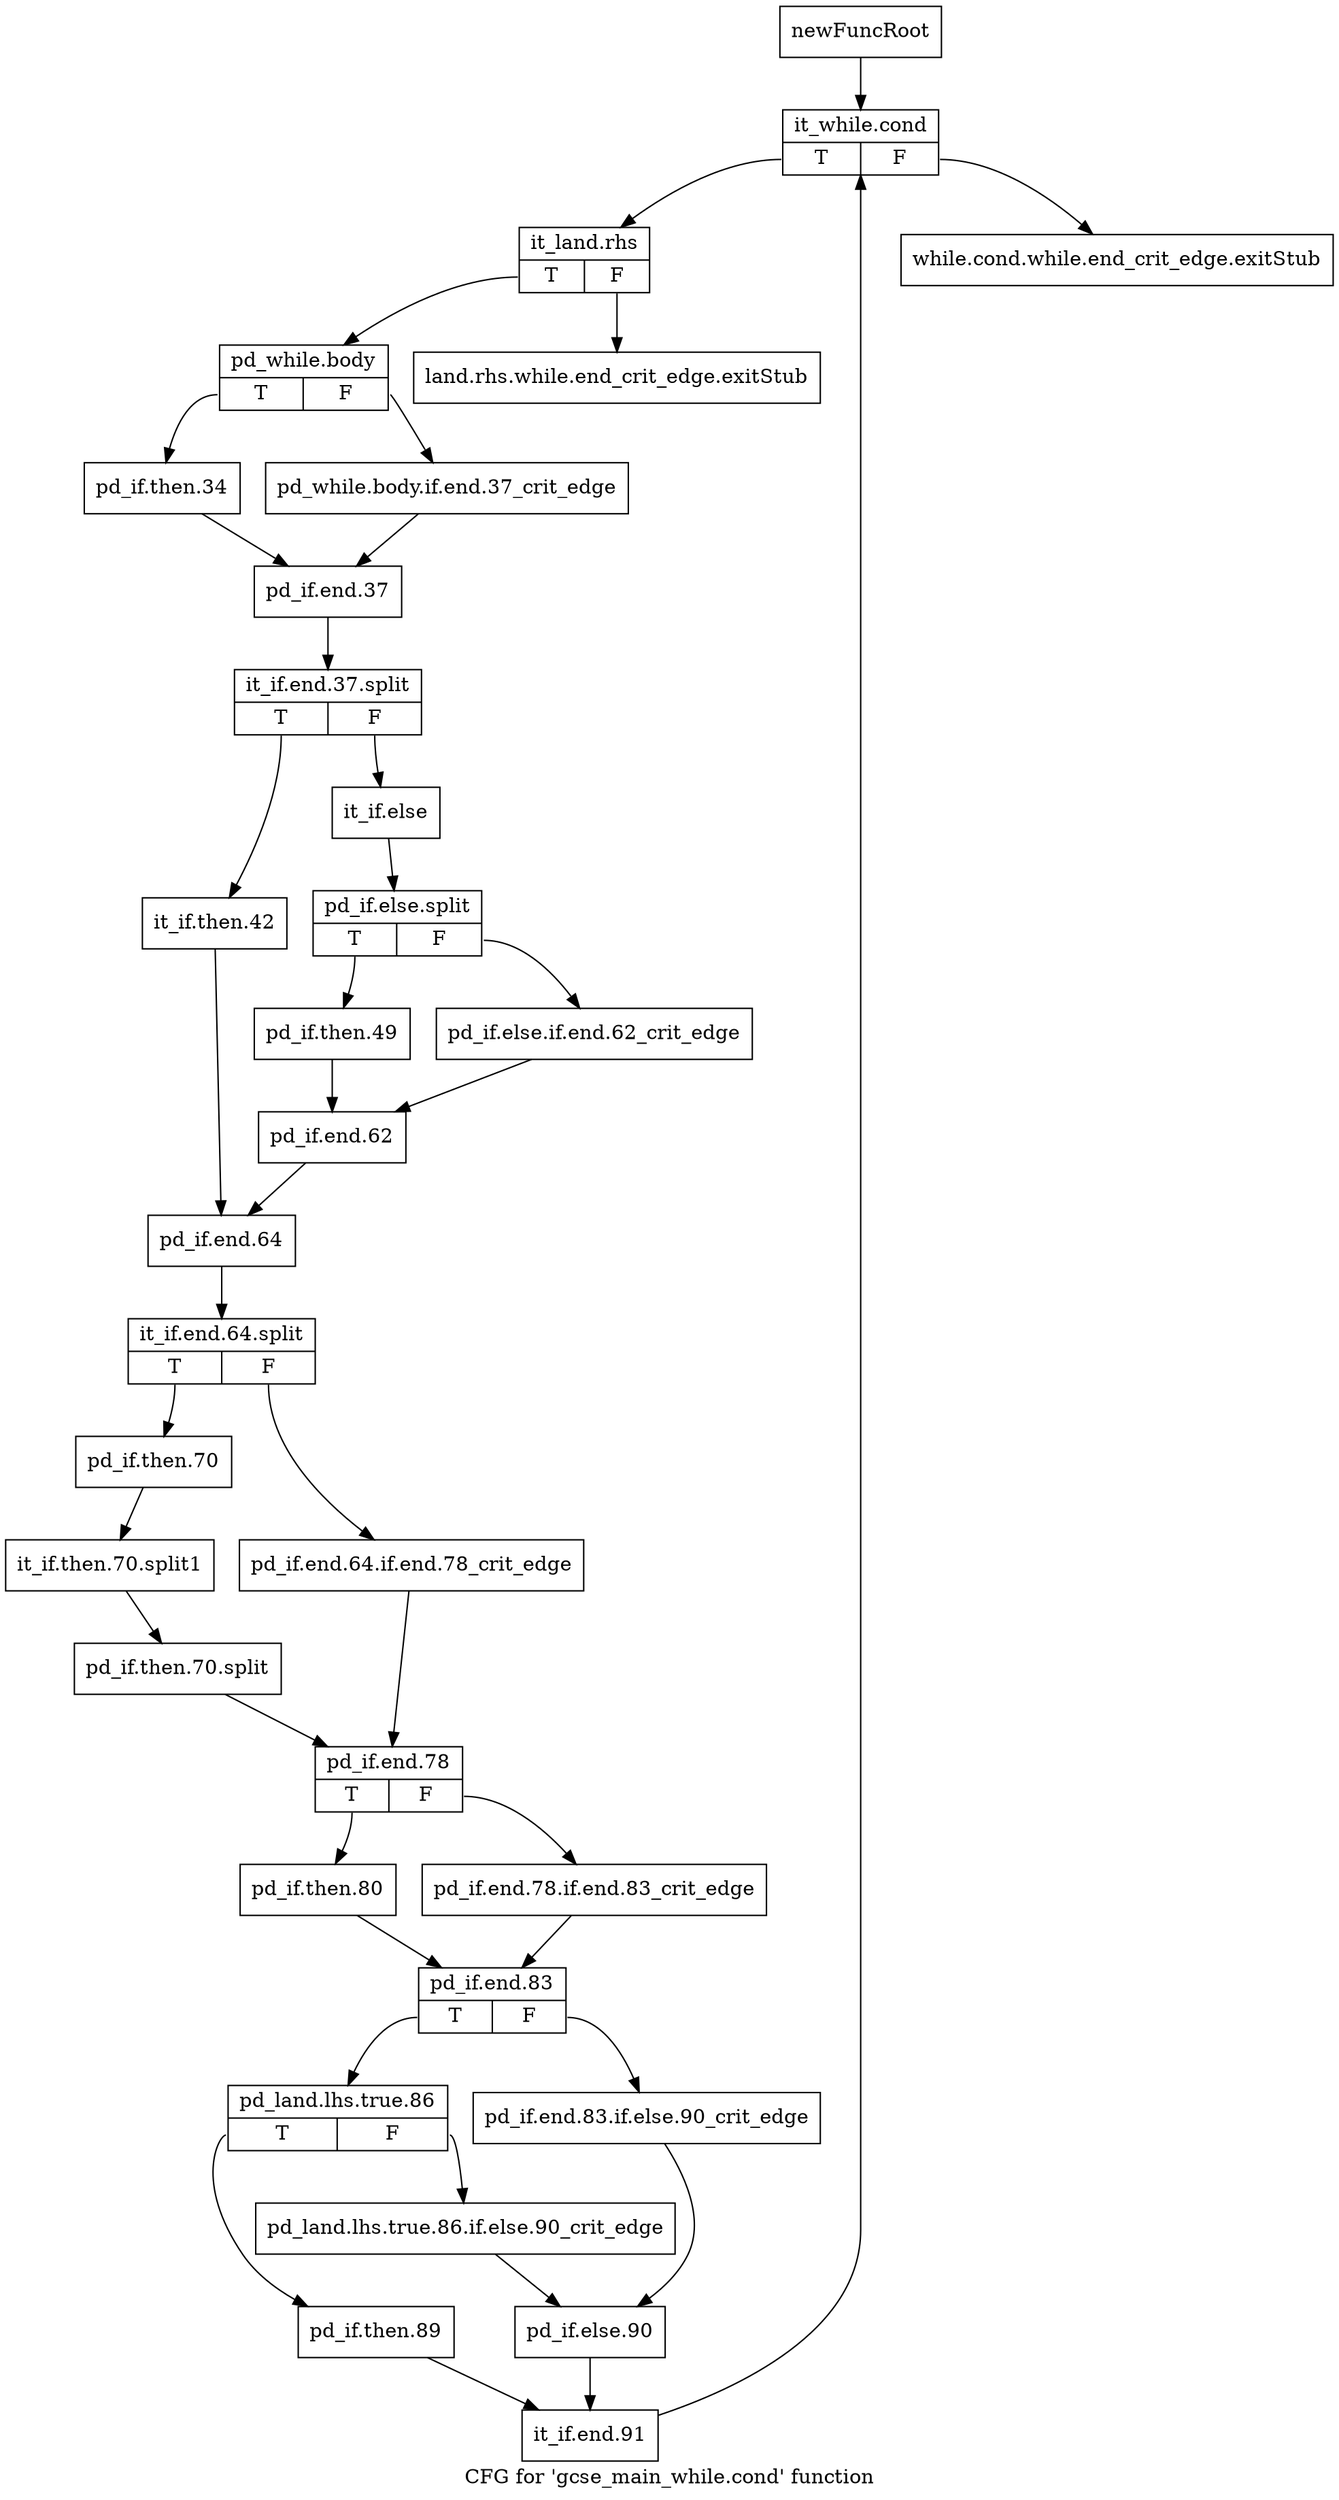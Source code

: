 digraph "CFG for 'gcse_main_while.cond' function" {
	label="CFG for 'gcse_main_while.cond' function";

	Node0xb0f20f0 [shape=record,label="{newFuncRoot}"];
	Node0xb0f20f0 -> Node0xb0f2a80;
	Node0xb0f2140 [shape=record,label="{while.cond.while.end_crit_edge.exitStub}"];
	Node0xb0f2190 [shape=record,label="{land.rhs.while.end_crit_edge.exitStub}"];
	Node0xb0f2a80 [shape=record,label="{it_while.cond|{<s0>T|<s1>F}}"];
	Node0xb0f2a80:s0 -> Node0xb0f2ad0;
	Node0xb0f2a80:s1 -> Node0xb0f2140;
	Node0xb0f2ad0 [shape=record,label="{it_land.rhs|{<s0>T|<s1>F}}"];
	Node0xb0f2ad0:s0 -> Node0xb0f2b20;
	Node0xb0f2ad0:s1 -> Node0xb0f2190;
	Node0xb0f2b20 [shape=record,label="{pd_while.body|{<s0>T|<s1>F}}"];
	Node0xb0f2b20:s0 -> Node0xb0f2bc0;
	Node0xb0f2b20:s1 -> Node0xb0f2b70;
	Node0xb0f2b70 [shape=record,label="{pd_while.body.if.end.37_crit_edge}"];
	Node0xb0f2b70 -> Node0xb0f2c10;
	Node0xb0f2bc0 [shape=record,label="{pd_if.then.34}"];
	Node0xb0f2bc0 -> Node0xb0f2c10;
	Node0xb0f2c10 [shape=record,label="{pd_if.end.37}"];
	Node0xb0f2c10 -> Node0xf684200;
	Node0xf684200 [shape=record,label="{it_if.end.37.split|{<s0>T|<s1>F}}"];
	Node0xf684200:s0 -> Node0xb0f2da0;
	Node0xf684200:s1 -> Node0xb0f2c60;
	Node0xb0f2c60 [shape=record,label="{it_if.else}"];
	Node0xb0f2c60 -> Node0xf684130;
	Node0xf684130 [shape=record,label="{pd_if.else.split|{<s0>T|<s1>F}}"];
	Node0xf684130:s0 -> Node0xb0f2d00;
	Node0xf684130:s1 -> Node0xb0f2cb0;
	Node0xb0f2cb0 [shape=record,label="{pd_if.else.if.end.62_crit_edge}"];
	Node0xb0f2cb0 -> Node0xb0f2d50;
	Node0xb0f2d00 [shape=record,label="{pd_if.then.49}"];
	Node0xb0f2d00 -> Node0xb0f2d50;
	Node0xb0f2d50 [shape=record,label="{pd_if.end.62}"];
	Node0xb0f2d50 -> Node0xb0f2df0;
	Node0xb0f2da0 [shape=record,label="{it_if.then.42}"];
	Node0xb0f2da0 -> Node0xb0f2df0;
	Node0xb0f2df0 [shape=record,label="{pd_if.end.64}"];
	Node0xb0f2df0 -> Node0xf683e30;
	Node0xf683e30 [shape=record,label="{it_if.end.64.split|{<s0>T|<s1>F}}"];
	Node0xf683e30:s0 -> Node0xb0f2e90;
	Node0xf683e30:s1 -> Node0xb0f2e40;
	Node0xb0f2e40 [shape=record,label="{pd_if.end.64.if.end.78_crit_edge}"];
	Node0xb0f2e40 -> Node0xb0f2ee0;
	Node0xb0f2e90 [shape=record,label="{pd_if.then.70}"];
	Node0xb0f2e90 -> Node0xf51e070;
	Node0xf51e070 [shape=record,label="{it_if.then.70.split1}"];
	Node0xf51e070 -> Node0xf51e0f0;
	Node0xf51e0f0 [shape=record,label="{pd_if.then.70.split}"];
	Node0xf51e0f0 -> Node0xb0f2ee0;
	Node0xb0f2ee0 [shape=record,label="{pd_if.end.78|{<s0>T|<s1>F}}"];
	Node0xb0f2ee0:s0 -> Node0xb0f2f80;
	Node0xb0f2ee0:s1 -> Node0xb0f2f30;
	Node0xb0f2f30 [shape=record,label="{pd_if.end.78.if.end.83_crit_edge}"];
	Node0xb0f2f30 -> Node0xb0f2fd0;
	Node0xb0f2f80 [shape=record,label="{pd_if.then.80}"];
	Node0xb0f2f80 -> Node0xb0f2fd0;
	Node0xb0f2fd0 [shape=record,label="{pd_if.end.83|{<s0>T|<s1>F}}"];
	Node0xb0f2fd0:s0 -> Node0xb0f3070;
	Node0xb0f2fd0:s1 -> Node0xb0f3020;
	Node0xb0f3020 [shape=record,label="{pd_if.end.83.if.else.90_crit_edge}"];
	Node0xb0f3020 -> Node0xb0f3110;
	Node0xb0f3070 [shape=record,label="{pd_land.lhs.true.86|{<s0>T|<s1>F}}"];
	Node0xb0f3070:s0 -> Node0xb0f3160;
	Node0xb0f3070:s1 -> Node0xb0f30c0;
	Node0xb0f30c0 [shape=record,label="{pd_land.lhs.true.86.if.else.90_crit_edge}"];
	Node0xb0f30c0 -> Node0xb0f3110;
	Node0xb0f3110 [shape=record,label="{pd_if.else.90}"];
	Node0xb0f3110 -> Node0xb0f31b0;
	Node0xb0f3160 [shape=record,label="{pd_if.then.89}"];
	Node0xb0f3160 -> Node0xb0f31b0;
	Node0xb0f31b0 [shape=record,label="{it_if.end.91}"];
	Node0xb0f31b0 -> Node0xb0f2a80;
}
